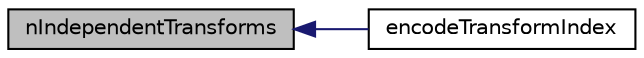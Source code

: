 digraph "nIndependentTransforms"
{
  bgcolor="transparent";
  edge [fontname="Helvetica",fontsize="10",labelfontname="Helvetica",labelfontsize="10"];
  node [fontname="Helvetica",fontsize="10",shape=record];
  rankdir="LR";
  Node1 [label="nIndependentTransforms",height=0.2,width=0.4,color="black", fillcolor="grey75", style="filled", fontcolor="black"];
  Node1 -> Node2 [dir="back",color="midnightblue",fontsize="10",style="solid",fontname="Helvetica"];
  Node2 [label="encodeTransformIndex",height=0.2,width=0.4,color="black",URL="$a00932.html#aa962b98e3fdb1aea6a74f9dd8e2b585a",tooltip="Generate a transform index from the permutation indices of. "];
}
